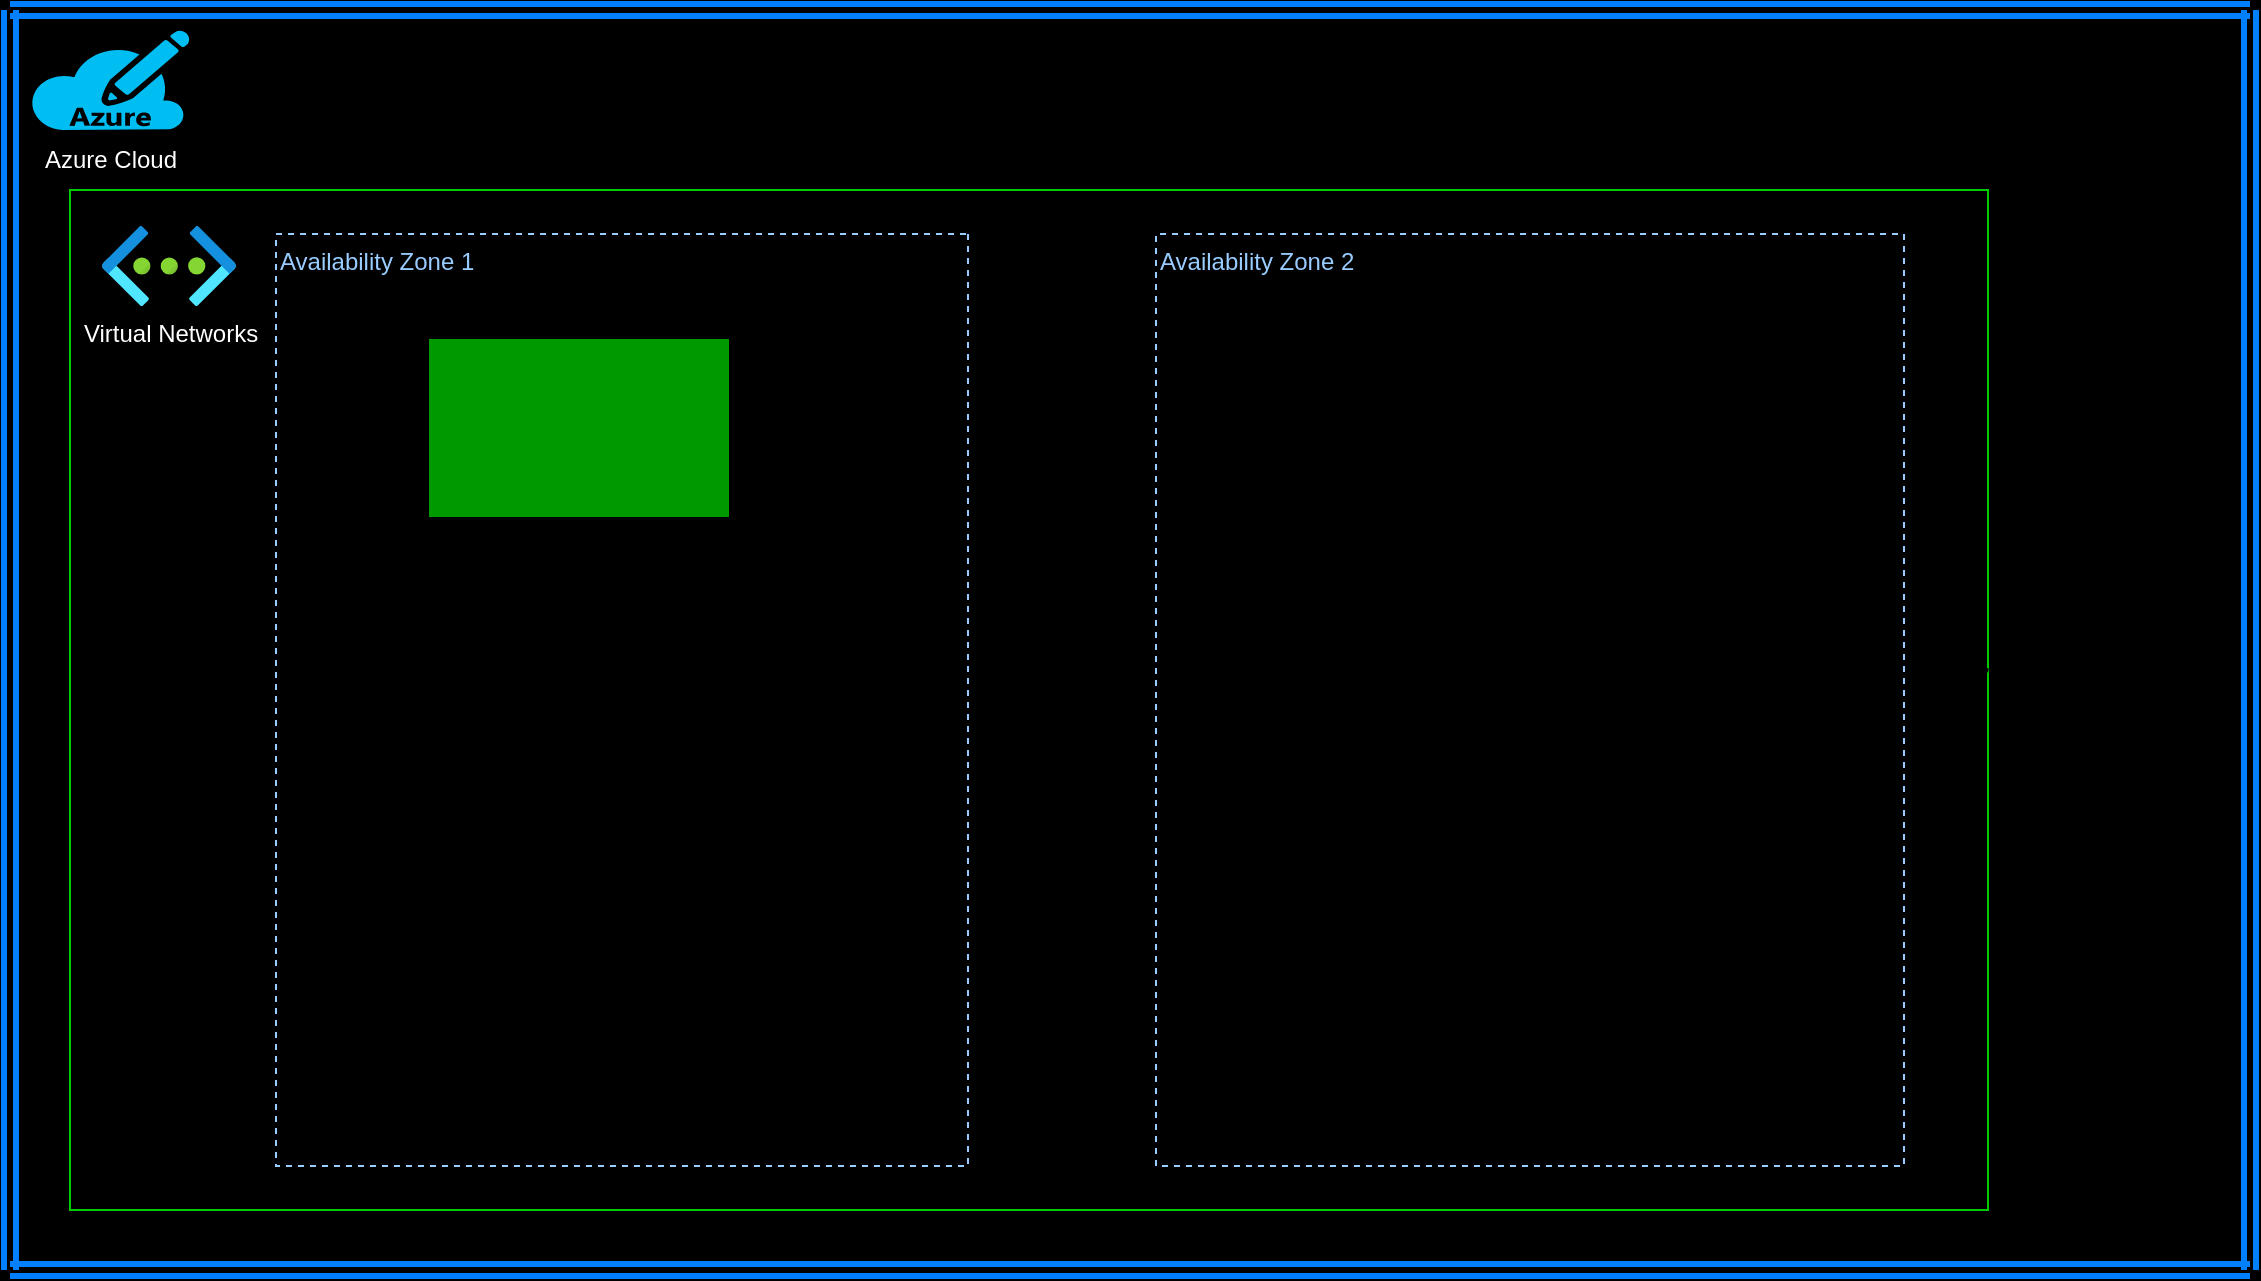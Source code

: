 <mxfile version="22.1.3" type="github">
  <diagram name="Page-1" id="mCePCZnFi5WlXtyXA6uV">
    <mxGraphModel dx="1547" dy="1036" grid="0" gridSize="10" guides="1" tooltips="1" connect="1" arrows="1" fold="1" page="0" pageScale="1" pageWidth="850" pageHeight="1100" background="#000000" math="0" shadow="0">
      <root>
        <mxCell id="0" />
        <mxCell id="1" parent="0" />
        <mxCell id="axis1OOnoMo-Ix2kMcnb-1" value="Text" style="text;html=1;align=center;verticalAlign=middle;resizable=0;points=[];autosize=1;strokeColor=none;fillColor=none;" vertex="1" parent="1">
          <mxGeometry x="575" y="278" width="50" height="30" as="geometry" />
        </mxCell>
        <mxCell id="axis1OOnoMo-Ix2kMcnb-3" value="" style="rounded=0;whiteSpace=wrap;html=1;fillColor=#000000;strokeColor=#00CC00;movable=1;resizable=1;rotatable=1;deletable=1;editable=1;locked=0;connectable=1;" vertex="1" parent="1">
          <mxGeometry x="-130" y="90" width="959" height="510" as="geometry" />
        </mxCell>
        <mxCell id="axis1OOnoMo-Ix2kMcnb-4" value="Azure Cloud" style="verticalLabelPosition=bottom;html=1;verticalAlign=top;align=center;strokeColor=none;fillColor=#00BEF2;shape=mxgraph.azure.azure_subscription;fontColor=#FFFFFF;labelBackgroundColor=#000000;labelBorderColor=default;" vertex="1" parent="1">
          <mxGeometry x="-150" y="10" width="80" height="50" as="geometry" />
        </mxCell>
        <mxCell id="axis1OOnoMo-Ix2kMcnb-5" value="Virtual Networks" style="image;aspect=fixed;html=1;points=[];align=center;fontSize=12;image=img/lib/azure2/networking/Virtual_Networks.svg;fontColor=#FFFFFF;labelBackgroundColor=#000000;" vertex="1" parent="1">
          <mxGeometry x="-114" y="108" width="67" height="40" as="geometry" />
        </mxCell>
        <mxCell id="axis1OOnoMo-Ix2kMcnb-8" value="" style="endArrow=none;dashed=1;html=1;dashPattern=1 3;strokeWidth=2;rounded=0;exitX=0.26;exitY=0.137;exitDx=0;exitDy=0;exitPerimeter=0;" edge="1" parent="1" source="axis1OOnoMo-Ix2kMcnb-3" target="axis1OOnoMo-Ix2kMcnb-3">
          <mxGeometry width="50" height="50" relative="1" as="geometry">
            <mxPoint x="400" y="330" as="sourcePoint" />
            <mxPoint x="450" y="280" as="targetPoint" />
          </mxGeometry>
        </mxCell>
        <mxCell id="axis1OOnoMo-Ix2kMcnb-9" value="" style="endArrow=none;dashed=1;html=1;rounded=0;" edge="1" parent="1">
          <mxGeometry width="50" height="50" relative="1" as="geometry">
            <mxPoint x="400" y="330" as="sourcePoint" />
            <mxPoint x="450" y="280" as="targetPoint" />
          </mxGeometry>
        </mxCell>
        <mxCell id="axis1OOnoMo-Ix2kMcnb-10" value="" style="endArrow=none;dashed=1;html=1;rounded=0;" edge="1" parent="1">
          <mxGeometry width="50" height="50" relative="1" as="geometry">
            <mxPoint x="400" y="330" as="sourcePoint" />
            <mxPoint x="450" y="280" as="targetPoint" />
          </mxGeometry>
        </mxCell>
        <mxCell id="axis1OOnoMo-Ix2kMcnb-13" value="" style="shape=link;html=1;rounded=0;strokeColor=#007FFF;strokeWidth=3;" edge="1" parent="1">
          <mxGeometry width="100" relative="1" as="geometry">
            <mxPoint x="-160" as="sourcePoint" />
            <mxPoint x="-160" y="630" as="targetPoint" />
          </mxGeometry>
        </mxCell>
        <mxCell id="axis1OOnoMo-Ix2kMcnb-14" value="" style="endArrow=none;html=1;rounded=0;" edge="1" parent="1">
          <mxGeometry width="50" height="50" relative="1" as="geometry">
            <mxPoint x="380" y="340" as="sourcePoint" />
            <mxPoint x="430" y="290" as="targetPoint" />
          </mxGeometry>
        </mxCell>
        <mxCell id="axis1OOnoMo-Ix2kMcnb-17" value="" style="shape=link;html=1;rounded=0;strokeColor=#007FFF;strokeWidth=3;" edge="1" parent="1">
          <mxGeometry width="100" relative="1" as="geometry">
            <mxPoint x="960" as="sourcePoint" />
            <mxPoint x="960" y="630" as="targetPoint" />
          </mxGeometry>
        </mxCell>
        <mxCell id="axis1OOnoMo-Ix2kMcnb-18" value="" style="shape=link;html=1;rounded=0;strokeColor=#007FFF;strokeWidth=3;" edge="1" parent="1">
          <mxGeometry width="100" relative="1" as="geometry">
            <mxPoint x="960" as="sourcePoint" />
            <mxPoint x="-160" as="targetPoint" />
          </mxGeometry>
        </mxCell>
        <mxCell id="axis1OOnoMo-Ix2kMcnb-20" value="" style="shape=link;html=1;rounded=0;strokeColor=#007FFF;strokeWidth=3;" edge="1" parent="1">
          <mxGeometry width="100" relative="1" as="geometry">
            <mxPoint x="960" y="630" as="sourcePoint" />
            <mxPoint x="-160" y="630" as="targetPoint" />
            <Array as="points">
              <mxPoint x="410" y="630" />
            </Array>
          </mxGeometry>
        </mxCell>
        <mxCell id="axis1OOnoMo-Ix2kMcnb-21" value="Availability Zone 1" style="rounded=0;whiteSpace=wrap;html=1;dashed=1;strokeColor=#99CCFF;fillColor=#000000;direction=south;fontColor=#99CCFF;labelBackgroundColor=#000000;align=left;verticalAlign=top;" vertex="1" parent="1">
          <mxGeometry x="-27" y="112" width="346" height="466" as="geometry" />
        </mxCell>
        <mxCell id="axis1OOnoMo-Ix2kMcnb-22" value="Availability Zone 2" style="rounded=0;whiteSpace=wrap;html=1;dashed=1;strokeColor=#99CCFF;fillColor=#000000;direction=south;verticalAlign=top;align=left;fontColor=#99CCFF;labelBackgroundColor=#000000;" vertex="1" parent="1">
          <mxGeometry x="413" y="112" width="374" height="466" as="geometry" />
        </mxCell>
        <mxCell id="axis1OOnoMo-Ix2kMcnb-23" value="" style="rounded=0;whiteSpace=wrap;html=1;fillColor=#009900;" vertex="1" parent="1">
          <mxGeometry x="49" y="164" width="151" height="90" as="geometry" />
        </mxCell>
      </root>
    </mxGraphModel>
  </diagram>
</mxfile>
